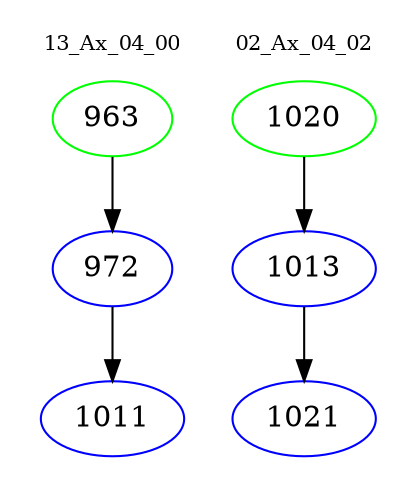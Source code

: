 digraph{
subgraph cluster_0 {
color = white
label = "13_Ax_04_00";
fontsize=10;
T0_963 [label="963", color="green"]
T0_963 -> T0_972 [color="black"]
T0_972 [label="972", color="blue"]
T0_972 -> T0_1011 [color="black"]
T0_1011 [label="1011", color="blue"]
}
subgraph cluster_1 {
color = white
label = "02_Ax_04_02";
fontsize=10;
T1_1020 [label="1020", color="green"]
T1_1020 -> T1_1013 [color="black"]
T1_1013 [label="1013", color="blue"]
T1_1013 -> T1_1021 [color="black"]
T1_1021 [label="1021", color="blue"]
}
}
